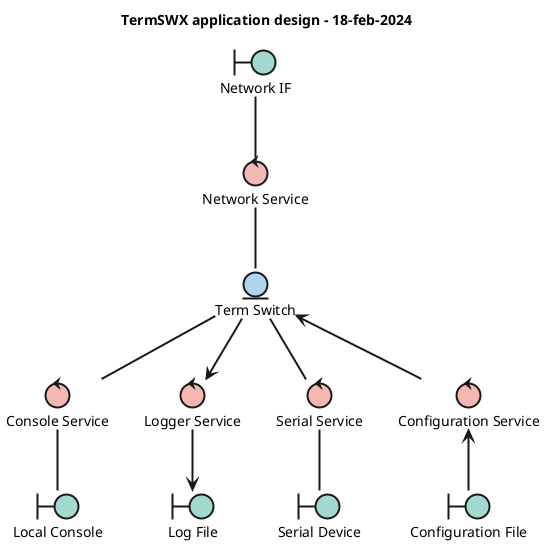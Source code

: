 'Steen Hegelund
'Time-Stamp: 2024-Mar-23 11:20
'vim: set ts=4 sw=4 sts=4 tw=120 cc=120 et ft=plantuml :

@startuml

title "TermSWX application design - 18-feb-2024"

/' Force this to be a deployment diagram '/
component component1
hide component1

<style>
componentDiagram {
    LineThickness 2
    entity {
        BackGroundColor #aed6f1
    }
    control {
        BackGroundColor #f5b7b1
    }
    boundary {
        BackGroundColor #a2d9ce
    }
    cloud {
        LineThickness 1
    }
}
</style>

boundary "Serial Device" as dev
boundary "Local Console" as cmd
boundary "Network IF" as net
boundary "Log File" as logf
boundary "Configuration File" as cfgf
control "Console Service" as con
control "Logger Service" as log
control "Serial Service" as ser
control "Network Service" as netsrv
control "Configuration Service" as cfg
entity "Term Switch" as swx

cmd -up-  con
con -up-  swx
swx -- ser
ser -- dev
swx --> log
log --> logf
swx <-- cfg
cfg <-- cfgf
swx -up- netsrv
netsrv -up- net

@enduml

